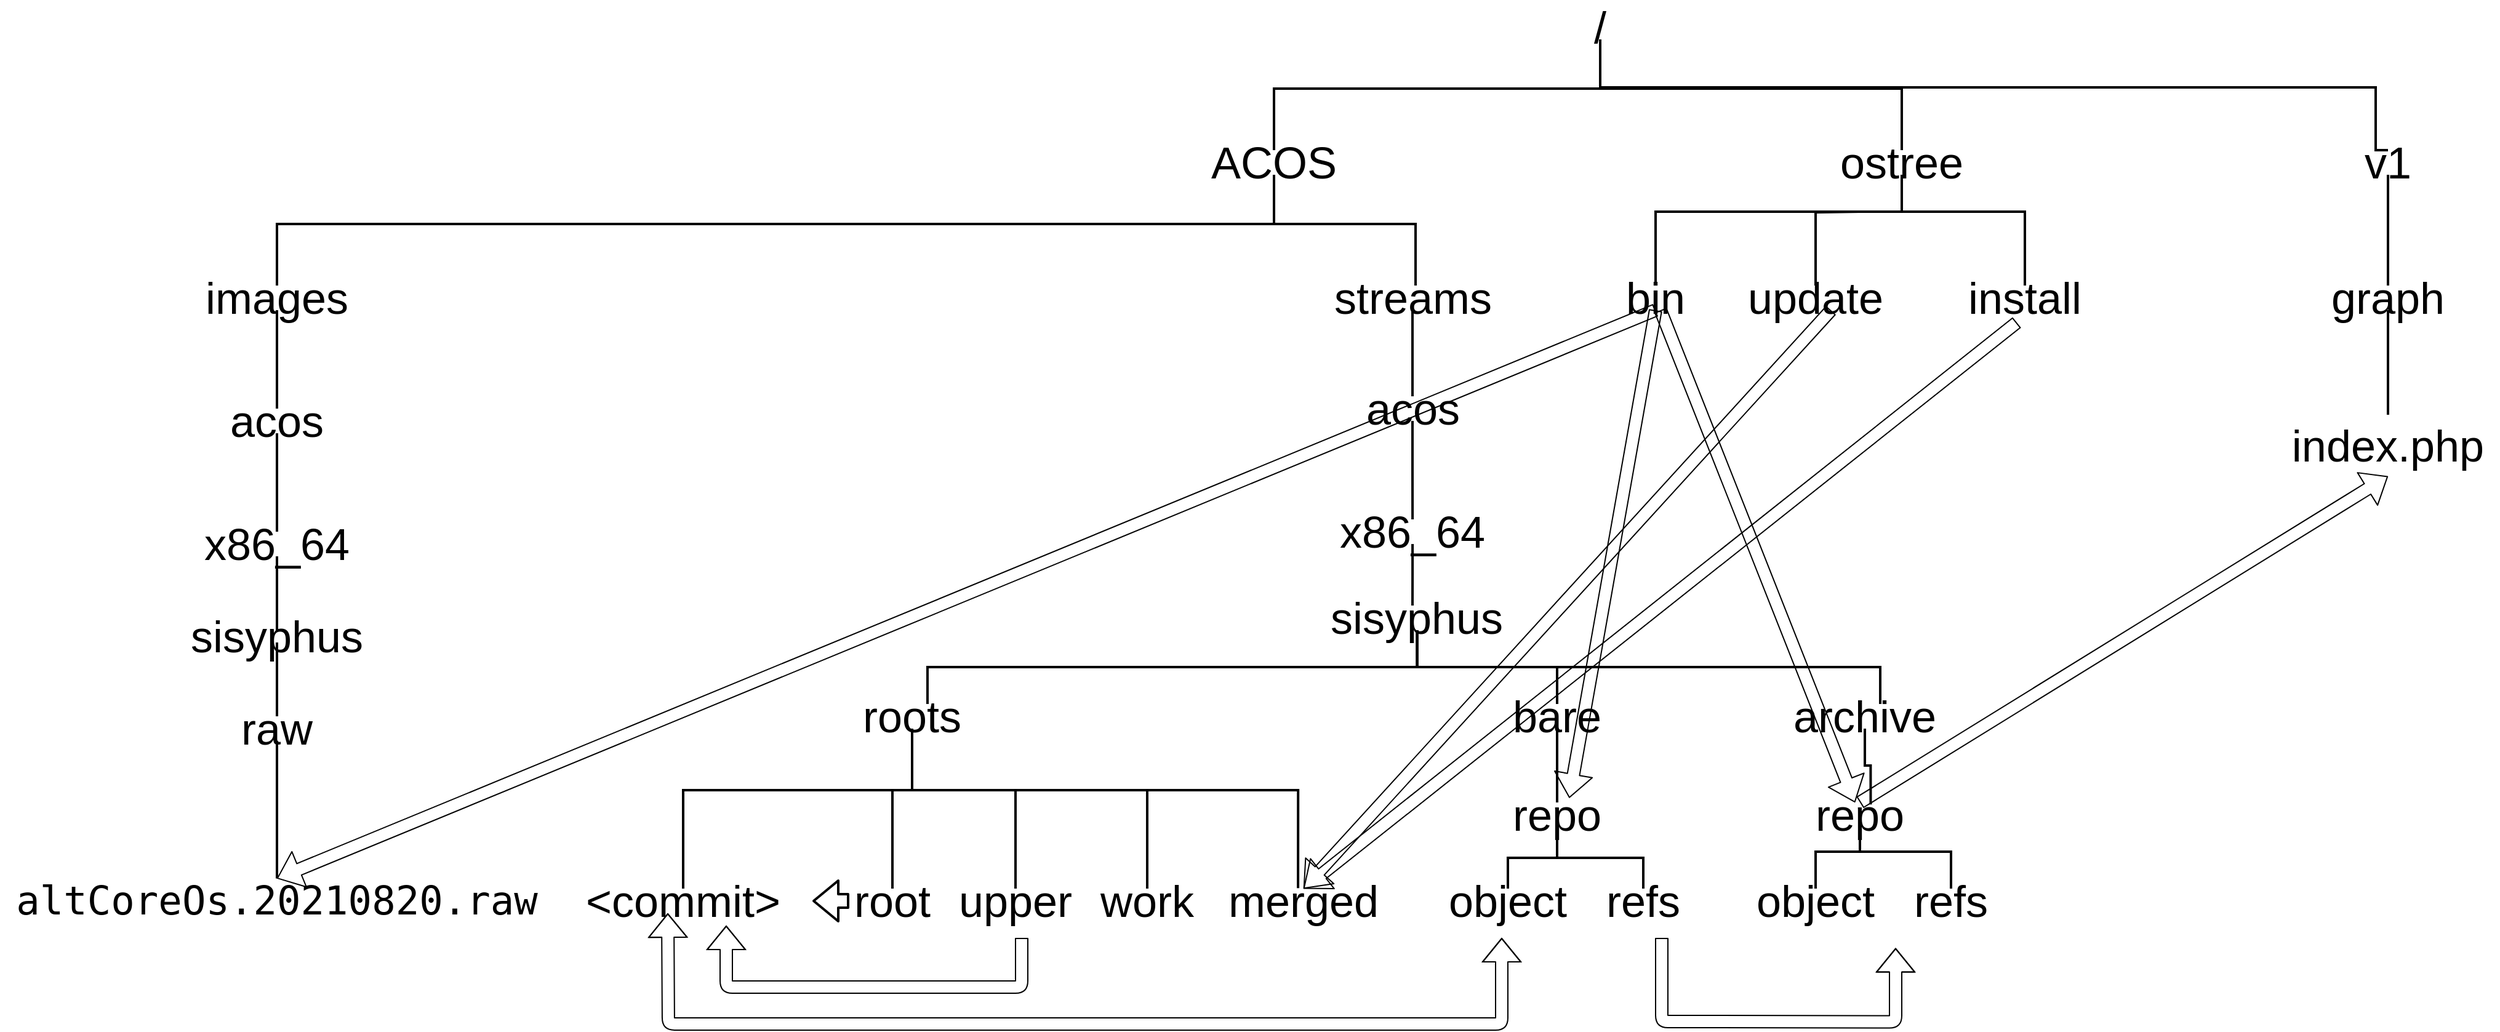 <mxfile version="13.6.2" type="device"><diagram id="TjwSUJZpdIzTSSilTaJ3" name="Page-1"><mxGraphModel dx="3671" dy="377" grid="1" gridSize="10" guides="1" tooltips="1" connect="1" arrows="1" fold="1" page="1" pageScale="1" pageWidth="827" pageHeight="1169" math="0" shadow="0"><root><mxCell id="0"/><mxCell id="1" parent="0"/><mxCell id="2EUhZd1DwOkogr_mi7t8-1" style="edgeStyle=orthogonalEdgeStyle;rounded=0;orthogonalLoop=1;jettySize=auto;html=1;endArrow=none;endFill=0;strokeWidth=2;" parent="1" source="2EUhZd1DwOkogr_mi7t8-3" target="2EUhZd1DwOkogr_mi7t8-6" edge="1"><mxGeometry relative="1" as="geometry"><Array as="points"><mxPoint x="1030" y="1370"/><mxPoint x="765" y="1370"/></Array></mxGeometry></mxCell><mxCell id="2EUhZd1DwOkogr_mi7t8-2" style="edgeStyle=orthogonalEdgeStyle;rounded=0;orthogonalLoop=1;jettySize=auto;html=1;exitX=0.5;exitY=1;exitDx=0;exitDy=0;entryX=0.5;entryY=0;entryDx=0;entryDy=0;endArrow=none;endFill=0;strokeWidth=2;" parent="1" source="2EUhZd1DwOkogr_mi7t8-3" target="2EUhZd1DwOkogr_mi7t8-8" edge="1"><mxGeometry relative="1" as="geometry"><Array as="points"><mxPoint x="1030" y="1369"/><mxPoint x="1660" y="1369"/></Array></mxGeometry></mxCell><mxCell id="2EUhZd1DwOkogr_mi7t8-83" style="edgeStyle=orthogonalEdgeStyle;rounded=0;orthogonalLoop=1;jettySize=auto;html=1;endArrow=none;endFill=0;strokeWidth=2;" parent="1" source="2EUhZd1DwOkogr_mi7t8-3" target="2EUhZd1DwOkogr_mi7t8-75" edge="1"><mxGeometry relative="1" as="geometry"><Array as="points"><mxPoint x="1030" y="1370"/><mxPoint x="1275" y="1370"/></Array></mxGeometry></mxCell><mxCell id="2EUhZd1DwOkogr_mi7t8-3" value="&lt;font style=&quot;font-size: 36px&quot;&gt;/&lt;/font&gt;" style="text;html=1;strokeColor=none;fillColor=none;align=center;verticalAlign=middle;whiteSpace=wrap;rounded=0;" parent="1" vertex="1"><mxGeometry x="1010" y="1310" width="40" height="20" as="geometry"/></mxCell><mxCell id="2EUhZd1DwOkogr_mi7t8-4" style="edgeStyle=orthogonalEdgeStyle;rounded=0;orthogonalLoop=1;jettySize=auto;html=1;exitX=0.5;exitY=1;exitDx=0;exitDy=0;entryX=0.5;entryY=0;entryDx=0;entryDy=0;endArrow=none;endFill=0;strokeWidth=2;" parent="1" source="2EUhZd1DwOkogr_mi7t8-6" target="2EUhZd1DwOkogr_mi7t8-12" edge="1"><mxGeometry relative="1" as="geometry"><Array as="points"><mxPoint x="765" y="1480"/><mxPoint x="-45" y="1480"/></Array></mxGeometry></mxCell><mxCell id="2EUhZd1DwOkogr_mi7t8-5" style="edgeStyle=orthogonalEdgeStyle;rounded=0;orthogonalLoop=1;jettySize=auto;html=1;exitX=0.5;exitY=1;exitDx=0;exitDy=0;endArrow=none;endFill=0;strokeWidth=2;" parent="1" source="2EUhZd1DwOkogr_mi7t8-6" target="2EUhZd1DwOkogr_mi7t8-23" edge="1"><mxGeometry relative="1" as="geometry"><Array as="points"><mxPoint x="765" y="1480"/><mxPoint x="880" y="1480"/></Array></mxGeometry></mxCell><mxCell id="2EUhZd1DwOkogr_mi7t8-6" value="&lt;font style=&quot;font-size: 36px&quot;&gt;ACOS&lt;/font&gt;" style="text;html=1;strokeColor=none;fillColor=none;align=center;verticalAlign=middle;whiteSpace=wrap;rounded=0;" parent="1" vertex="1"><mxGeometry x="740" y="1420" width="50" height="20" as="geometry"/></mxCell><mxCell id="2EUhZd1DwOkogr_mi7t8-7" style="edgeStyle=orthogonalEdgeStyle;rounded=0;orthogonalLoop=1;jettySize=auto;html=1;entryX=0.5;entryY=0;entryDx=0;entryDy=0;endArrow=none;endFill=0;strokeWidth=2;" parent="1" source="2EUhZd1DwOkogr_mi7t8-8" target="2EUhZd1DwOkogr_mi7t8-10" edge="1"><mxGeometry relative="1" as="geometry"/></mxCell><mxCell id="2EUhZd1DwOkogr_mi7t8-8" value="&lt;font style=&quot;font-size: 36px&quot;&gt;v1&lt;/font&gt;&lt;span style=&quot;color: rgba(0 , 0 , 0 , 0) ; font-family: monospace ; font-size: 0px&quot;&gt;%3CmxGraphModel%3E%3Croot%3E%3CmxCell%20id%3D%220%22%2F%3E%3CmxCell%20id%3D%221%22%20parent%3D%220%22%2F%3E%3CmxCell%20id%3D%222%22%20value%3D%22%26lt%3Bfont%20style%3D%26quot%3Bfont-size%3A%2036px%26quot%3B%26gt%3BACOS%26lt%3B%2Ffont%26gt%3B%22%20style%3D%22text%3Bhtml%3D1%3BstrokeColor%3Dnone%3BfillColor%3Dnone%3Balign%3Dcenter%3BverticalAlign%3Dmiddle%3BwhiteSpace%3Dwrap%3Brounded%3D0%3B%22%20vertex%3D%221%22%20parent%3D%221%22%3E%3CmxGeometry%20x%3D%22425%22%20y%3D%221380%22%20width%3D%2250%22%20height%3D%2220%22%20as%3D%22geometry%22%2F%3E%3C%2FmxCell%3E%3C%2Froot%3E%3C%2FmxGraphModel%3E&lt;/span&gt;" style="text;html=1;strokeColor=none;fillColor=none;align=center;verticalAlign=middle;whiteSpace=wrap;rounded=0;" parent="1" vertex="1"><mxGeometry x="1645" y="1420" width="50" height="20" as="geometry"/></mxCell><mxCell id="2EUhZd1DwOkogr_mi7t8-9" style="edgeStyle=orthogonalEdgeStyle;rounded=0;orthogonalLoop=1;jettySize=auto;html=1;endArrow=none;endFill=0;strokeWidth=2;" parent="1" source="2EUhZd1DwOkogr_mi7t8-10" target="2EUhZd1DwOkogr_mi7t8-18" edge="1"><mxGeometry relative="1" as="geometry"/></mxCell><mxCell id="2EUhZd1DwOkogr_mi7t8-10" value="&lt;span style=&quot;font-size: 36px&quot;&gt;graph&lt;/span&gt;" style="text;html=1;strokeColor=none;fillColor=none;align=center;verticalAlign=middle;whiteSpace=wrap;rounded=0;" parent="1" vertex="1"><mxGeometry x="1645" y="1530" width="50" height="20" as="geometry"/></mxCell><mxCell id="2EUhZd1DwOkogr_mi7t8-11" style="edgeStyle=orthogonalEdgeStyle;rounded=0;orthogonalLoop=1;jettySize=auto;html=1;exitX=0.5;exitY=1;exitDx=0;exitDy=0;entryX=0.5;entryY=0;entryDx=0;entryDy=0;endArrow=none;endFill=0;strokeWidth=2;" parent="1" source="2EUhZd1DwOkogr_mi7t8-28" target="2EUhZd1DwOkogr_mi7t8-25" edge="1"><mxGeometry relative="1" as="geometry"/></mxCell><mxCell id="2EUhZd1DwOkogr_mi7t8-12" value="&lt;font style=&quot;font-size: 36px&quot;&gt;images&lt;/font&gt;" style="text;html=1;strokeColor=none;fillColor=none;align=center;verticalAlign=middle;whiteSpace=wrap;rounded=0;" parent="1" vertex="1"><mxGeometry x="-70" y="1530" width="50" height="20" as="geometry"/></mxCell><mxCell id="2EUhZd1DwOkogr_mi7t8-58" style="edgeStyle=orthogonalEdgeStyle;rounded=0;orthogonalLoop=1;jettySize=auto;html=1;entryX=0.75;entryY=0;entryDx=0;entryDy=0;endArrow=none;endFill=0;strokeWidth=2;" parent="1" source="2EUhZd1DwOkogr_mi7t8-14" target="2EUhZd1DwOkogr_mi7t8-42" edge="1"><mxGeometry relative="1" as="geometry"><Array as="points"><mxPoint x="881" y="1840"/><mxPoint x="484" y="1840"/></Array></mxGeometry></mxCell><mxCell id="2EUhZd1DwOkogr_mi7t8-59" style="edgeStyle=orthogonalEdgeStyle;rounded=0;orthogonalLoop=1;jettySize=auto;html=1;entryX=0.5;entryY=0;entryDx=0;entryDy=0;endArrow=none;endFill=0;strokeWidth=2;" parent="1" source="2EUhZd1DwOkogr_mi7t8-14" target="2EUhZd1DwOkogr_mi7t8-41" edge="1"><mxGeometry relative="1" as="geometry"><Array as="points"><mxPoint x="881" y="1840"/><mxPoint x="995" y="1840"/></Array></mxGeometry></mxCell><mxCell id="2EUhZd1DwOkogr_mi7t8-60" style="edgeStyle=orthogonalEdgeStyle;rounded=0;orthogonalLoop=1;jettySize=auto;html=1;exitX=0.5;exitY=1;exitDx=0;exitDy=0;entryX=0.75;entryY=0;entryDx=0;entryDy=0;endArrow=none;endFill=0;strokeWidth=2;" parent="1" source="2EUhZd1DwOkogr_mi7t8-14" target="2EUhZd1DwOkogr_mi7t8-40" edge="1"><mxGeometry relative="1" as="geometry"/></mxCell><mxCell id="2EUhZd1DwOkogr_mi7t8-14" value="&lt;font style=&quot;font-size: 36px&quot;&gt;sisyphus&lt;/font&gt;" style="text;html=1;strokeColor=none;fillColor=none;align=center;verticalAlign=middle;whiteSpace=wrap;rounded=0;" parent="1" vertex="1"><mxGeometry x="856.25" y="1790" width="50" height="20" as="geometry"/></mxCell><mxCell id="2EUhZd1DwOkogr_mi7t8-57" style="edgeStyle=orthogonalEdgeStyle;rounded=0;orthogonalLoop=1;jettySize=auto;html=1;entryX=0.5;entryY=0;entryDx=0;entryDy=0;endArrow=none;endFill=0;strokeWidth=2;" parent="1" source="2EUhZd1DwOkogr_mi7t8-16" target="2EUhZd1DwOkogr_mi7t8-56" edge="1"><mxGeometry relative="1" as="geometry"/></mxCell><mxCell id="2EUhZd1DwOkogr_mi7t8-16" value="&lt;font style=&quot;font-size: 36px&quot;&gt;raw&lt;/font&gt;" style="text;html=1;strokeColor=none;fillColor=none;align=center;verticalAlign=middle;whiteSpace=wrap;rounded=0;" parent="1" vertex="1"><mxGeometry x="-70" y="1880" width="50" height="20" as="geometry"/></mxCell><mxCell id="2EUhZd1DwOkogr_mi7t8-73" style="edgeStyle=orthogonalEdgeStyle;rounded=0;orthogonalLoop=1;jettySize=auto;html=1;endArrow=none;endFill=0;strokeWidth=2;" parent="1" source="2EUhZd1DwOkogr_mi7t8-17" target="2EUhZd1DwOkogr_mi7t8-19" edge="1"><mxGeometry relative="1" as="geometry"><Array as="points"><mxPoint x="1241" y="1990"/><mxPoint x="1205" y="1990"/></Array></mxGeometry></mxCell><mxCell id="2EUhZd1DwOkogr_mi7t8-74" style="edgeStyle=orthogonalEdgeStyle;rounded=0;orthogonalLoop=1;jettySize=auto;html=1;endArrow=none;endFill=0;strokeWidth=2;" parent="1" source="2EUhZd1DwOkogr_mi7t8-17" target="2EUhZd1DwOkogr_mi7t8-20" edge="1"><mxGeometry relative="1" as="geometry"><Array as="points"><mxPoint x="1241" y="1990"/><mxPoint x="1315" y="1990"/></Array></mxGeometry></mxCell><mxCell id="2EUhZd1DwOkogr_mi7t8-17" value="&lt;font style=&quot;font-size: 36px&quot;&gt;repo&lt;/font&gt;" style="text;html=1;strokeColor=none;fillColor=none;align=center;verticalAlign=middle;whiteSpace=wrap;rounded=0;" parent="1" vertex="1"><mxGeometry x="1196" y="1950" width="90" height="20" as="geometry"/></mxCell><mxCell id="2EUhZd1DwOkogr_mi7t8-18" value="&lt;span style=&quot;font-size: 36px&quot;&gt;index.php&lt;/span&gt;" style="text;html=1;strokeColor=none;fillColor=none;align=center;verticalAlign=middle;whiteSpace=wrap;rounded=0;" parent="1" vertex="1"><mxGeometry x="1580" y="1635" width="180" height="50" as="geometry"/></mxCell><mxCell id="2EUhZd1DwOkogr_mi7t8-19" value="&lt;font style=&quot;font-size: 36px&quot;&gt;object&lt;/font&gt;" style="text;html=1;strokeColor=none;fillColor=none;align=center;verticalAlign=middle;whiteSpace=wrap;rounded=0;" parent="1" vertex="1"><mxGeometry x="1200" y="2020" width="10" height="20" as="geometry"/></mxCell><mxCell id="2EUhZd1DwOkogr_mi7t8-20" value="&lt;font style=&quot;font-size: 36px&quot;&gt;refs&lt;/font&gt;" style="text;html=1;strokeColor=none;fillColor=none;align=center;verticalAlign=middle;whiteSpace=wrap;rounded=0;" parent="1" vertex="1"><mxGeometry x="1290" y="2020" width="50" height="20" as="geometry"/></mxCell><mxCell id="2EUhZd1DwOkogr_mi7t8-21" value="" style="shape=flexArrow;endArrow=classic;startArrow=block;html=1;exitX=0.25;exitY=1;exitDx=0;exitDy=0;startFill=0;" parent="1" source="2EUhZd1DwOkogr_mi7t8-46" edge="1"><mxGeometry width="50" height="50" relative="1" as="geometry"><mxPoint x="940" y="1650" as="sourcePoint"/><mxPoint x="950" y="2060" as="targetPoint"/><Array as="points"><mxPoint x="273" y="2130"/><mxPoint x="950" y="2130"/></Array></mxGeometry></mxCell><mxCell id="2EUhZd1DwOkogr_mi7t8-22" style="edgeStyle=orthogonalEdgeStyle;rounded=0;orthogonalLoop=1;jettySize=auto;html=1;endArrow=none;endFill=0;strokeWidth=2;" parent="1" source="2EUhZd1DwOkogr_mi7t8-23" target="2EUhZd1DwOkogr_mi7t8-31" edge="1"><mxGeometry relative="1" as="geometry"/></mxCell><mxCell id="2EUhZd1DwOkogr_mi7t8-23" value="&lt;font style=&quot;font-size: 36px&quot;&gt;streams&lt;/font&gt;" style="text;html=1;strokeColor=none;fillColor=none;align=center;verticalAlign=middle;whiteSpace=wrap;rounded=0;" parent="1" vertex="1"><mxGeometry x="852.5" y="1530" width="50" height="20" as="geometry"/></mxCell><mxCell id="2EUhZd1DwOkogr_mi7t8-24" style="edgeStyle=orthogonalEdgeStyle;rounded=0;orthogonalLoop=1;jettySize=auto;html=1;entryX=0.5;entryY=0;entryDx=0;entryDy=0;endArrow=none;endFill=0;strokeWidth=2;" parent="1" source="2EUhZd1DwOkogr_mi7t8-25" target="2EUhZd1DwOkogr_mi7t8-16" edge="1"><mxGeometry relative="1" as="geometry"/></mxCell><mxCell id="2EUhZd1DwOkogr_mi7t8-25" value="&lt;font style=&quot;font-size: 36px&quot;&gt;sisyphus&lt;/font&gt;" style="text;html=1;strokeColor=none;fillColor=none;align=center;verticalAlign=middle;whiteSpace=wrap;rounded=0;" parent="1" vertex="1"><mxGeometry x="-70" y="1810" width="50" height="10" as="geometry"/></mxCell><mxCell id="2EUhZd1DwOkogr_mi7t8-26" value="&lt;font style=&quot;font-size: 36px&quot;&gt;acos&lt;/font&gt;" style="text;html=1;strokeColor=none;fillColor=none;align=center;verticalAlign=middle;whiteSpace=wrap;rounded=0;" parent="1" vertex="1"><mxGeometry x="-70" y="1630" width="50" height="20" as="geometry"/></mxCell><mxCell id="2EUhZd1DwOkogr_mi7t8-27" style="edgeStyle=orthogonalEdgeStyle;rounded=0;orthogonalLoop=1;jettySize=auto;html=1;exitX=0.5;exitY=1;exitDx=0;exitDy=0;entryX=0.5;entryY=0;entryDx=0;entryDy=0;endArrow=none;endFill=0;strokeWidth=2;" parent="1" source="2EUhZd1DwOkogr_mi7t8-12" target="2EUhZd1DwOkogr_mi7t8-26" edge="1"><mxGeometry relative="1" as="geometry"><mxPoint x="-45" y="1550" as="sourcePoint"/><mxPoint x="-45" y="2090" as="targetPoint"/></mxGeometry></mxCell><mxCell id="2EUhZd1DwOkogr_mi7t8-28" value="&lt;font style=&quot;font-size: 36px&quot;&gt;x86_64&lt;/font&gt;" style="text;html=1;strokeColor=none;fillColor=none;align=center;verticalAlign=middle;whiteSpace=wrap;rounded=0;" parent="1" vertex="1"><mxGeometry x="-70" y="1730" width="50" height="20" as="geometry"/></mxCell><mxCell id="2EUhZd1DwOkogr_mi7t8-29" style="edgeStyle=orthogonalEdgeStyle;rounded=0;orthogonalLoop=1;jettySize=auto;html=1;exitX=0.5;exitY=1;exitDx=0;exitDy=0;entryX=0.5;entryY=0;entryDx=0;entryDy=0;endArrow=none;endFill=0;strokeWidth=2;" parent="1" source="2EUhZd1DwOkogr_mi7t8-26" target="2EUhZd1DwOkogr_mi7t8-28" edge="1"><mxGeometry relative="1" as="geometry"><mxPoint x="-45" y="1650" as="sourcePoint"/><mxPoint x="-45" y="2090" as="targetPoint"/></mxGeometry></mxCell><mxCell id="2EUhZd1DwOkogr_mi7t8-30" style="edgeStyle=orthogonalEdgeStyle;rounded=0;orthogonalLoop=1;jettySize=auto;html=1;endArrow=none;endFill=0;strokeWidth=2;" parent="1" source="2EUhZd1DwOkogr_mi7t8-31" target="2EUhZd1DwOkogr_mi7t8-33" edge="1"><mxGeometry relative="1" as="geometry"/></mxCell><mxCell id="2EUhZd1DwOkogr_mi7t8-31" value="&lt;font style=&quot;font-size: 36px&quot;&gt;acos&lt;/font&gt;" style="text;html=1;strokeColor=none;fillColor=none;align=center;verticalAlign=middle;whiteSpace=wrap;rounded=0;" parent="1" vertex="1"><mxGeometry x="852.5" y="1620" width="50" height="20" as="geometry"/></mxCell><mxCell id="2EUhZd1DwOkogr_mi7t8-37" style="edgeStyle=orthogonalEdgeStyle;rounded=0;orthogonalLoop=1;jettySize=auto;html=1;entryX=0.425;entryY=0;entryDx=0;entryDy=0;entryPerimeter=0;strokeWidth=2;endArrow=none;endFill=0;" parent="1" source="2EUhZd1DwOkogr_mi7t8-33" target="2EUhZd1DwOkogr_mi7t8-14" edge="1"><mxGeometry relative="1" as="geometry"/></mxCell><mxCell id="2EUhZd1DwOkogr_mi7t8-33" value="&lt;font style=&quot;font-size: 36px&quot;&gt;x86_64&lt;/font&gt;" style="text;html=1;strokeColor=none;fillColor=none;align=center;verticalAlign=middle;whiteSpace=wrap;rounded=0;" parent="1" vertex="1"><mxGeometry x="856.25" y="1720" width="42.5" height="20" as="geometry"/></mxCell><mxCell id="2EUhZd1DwOkogr_mi7t8-70" style="edgeStyle=orthogonalEdgeStyle;rounded=0;orthogonalLoop=1;jettySize=auto;html=1;entryX=0.597;entryY=0.079;entryDx=0;entryDy=0;entryPerimeter=0;endArrow=none;endFill=0;strokeWidth=2;" parent="1" source="2EUhZd1DwOkogr_mi7t8-40" target="2EUhZd1DwOkogr_mi7t8-17" edge="1"><mxGeometry relative="1" as="geometry"/></mxCell><mxCell id="2EUhZd1DwOkogr_mi7t8-40" value="&lt;font style=&quot;font-size: 36px&quot;&gt;archive&lt;/font&gt;" style="text;html=1;strokeColor=none;fillColor=none;align=center;verticalAlign=middle;whiteSpace=wrap;rounded=0;" parent="1" vertex="1"><mxGeometry x="1220" y="1870" width="50" height="20" as="geometry"/></mxCell><mxCell id="2EUhZd1DwOkogr_mi7t8-67" style="edgeStyle=orthogonalEdgeStyle;rounded=0;orthogonalLoop=1;jettySize=auto;html=1;endArrow=none;endFill=0;strokeWidth=2;" parent="1" source="2EUhZd1DwOkogr_mi7t8-41" target="2EUhZd1DwOkogr_mi7t8-43" edge="1"><mxGeometry relative="1" as="geometry"/></mxCell><mxCell id="2EUhZd1DwOkogr_mi7t8-41" value="&lt;font style=&quot;font-size: 36px&quot;&gt;bare&lt;/font&gt;" style="text;html=1;strokeColor=none;fillColor=none;align=center;verticalAlign=middle;whiteSpace=wrap;rounded=0;" parent="1" vertex="1"><mxGeometry x="970" y="1870" width="50" height="20" as="geometry"/></mxCell><mxCell id="2EUhZd1DwOkogr_mi7t8-62" style="edgeStyle=orthogonalEdgeStyle;rounded=0;orthogonalLoop=1;jettySize=auto;html=1;endArrow=none;endFill=0;strokeWidth=2;" parent="1" source="2EUhZd1DwOkogr_mi7t8-42" target="2EUhZd1DwOkogr_mi7t8-46" edge="1"><mxGeometry relative="1" as="geometry"><Array as="points"><mxPoint x="471" y="1940"/><mxPoint x="285" y="1940"/></Array></mxGeometry></mxCell><mxCell id="2EUhZd1DwOkogr_mi7t8-63" style="edgeStyle=orthogonalEdgeStyle;rounded=0;orthogonalLoop=1;jettySize=auto;html=1;entryX=0.411;entryY=-0.021;entryDx=0;entryDy=0;entryPerimeter=0;endArrow=none;endFill=0;strokeWidth=2;" parent="1" source="2EUhZd1DwOkogr_mi7t8-42" target="2EUhZd1DwOkogr_mi7t8-53" edge="1"><mxGeometry relative="1" as="geometry"><Array as="points"><mxPoint x="471" y="1940"/><mxPoint x="785" y="1940"/></Array></mxGeometry></mxCell><mxCell id="2EUhZd1DwOkogr_mi7t8-64" style="edgeStyle=orthogonalEdgeStyle;rounded=0;orthogonalLoop=1;jettySize=auto;html=1;endArrow=none;endFill=0;strokeWidth=2;" parent="1" source="2EUhZd1DwOkogr_mi7t8-50" target="2EUhZd1DwOkogr_mi7t8-51" edge="1"><mxGeometry relative="1" as="geometry"><Array as="points"><mxPoint x="555" y="1940"/><mxPoint x="662" y="1940"/></Array></mxGeometry></mxCell><mxCell id="2EUhZd1DwOkogr_mi7t8-65" style="edgeStyle=orthogonalEdgeStyle;rounded=0;orthogonalLoop=1;jettySize=auto;html=1;endArrow=none;endFill=0;strokeWidth=2;" parent="1" source="2EUhZd1DwOkogr_mi7t8-42" target="2EUhZd1DwOkogr_mi7t8-49" edge="1"><mxGeometry relative="1" as="geometry"><Array as="points"><mxPoint x="471" y="1940"/><mxPoint x="455" y="1940"/></Array></mxGeometry></mxCell><mxCell id="2EUhZd1DwOkogr_mi7t8-42" value="&lt;font style=&quot;font-size: 36px&quot;&gt;roots&lt;/font&gt;" style="text;html=1;strokeColor=none;fillColor=none;align=center;verticalAlign=middle;whiteSpace=wrap;rounded=0;" parent="1" vertex="1"><mxGeometry x="446" y="1870" width="50" height="20" as="geometry"/></mxCell><mxCell id="2EUhZd1DwOkogr_mi7t8-71" style="edgeStyle=orthogonalEdgeStyle;rounded=0;orthogonalLoop=1;jettySize=auto;html=1;endArrow=none;endFill=0;strokeWidth=2;" parent="1" source="2EUhZd1DwOkogr_mi7t8-43" target="2EUhZd1DwOkogr_mi7t8-44" edge="1"><mxGeometry relative="1" as="geometry"/></mxCell><mxCell id="2EUhZd1DwOkogr_mi7t8-72" style="edgeStyle=orthogonalEdgeStyle;rounded=0;orthogonalLoop=1;jettySize=auto;html=1;endArrow=none;endFill=0;strokeWidth=2;" parent="1" source="2EUhZd1DwOkogr_mi7t8-43" target="2EUhZd1DwOkogr_mi7t8-45" edge="1"><mxGeometry relative="1" as="geometry"/></mxCell><mxCell id="2EUhZd1DwOkogr_mi7t8-43" value="&lt;font style=&quot;font-size: 36px&quot;&gt;repo&lt;/font&gt;" style="text;html=1;strokeColor=none;fillColor=none;align=center;verticalAlign=middle;whiteSpace=wrap;rounded=0;" parent="1" vertex="1"><mxGeometry x="950" y="1950" width="90" height="20" as="geometry"/></mxCell><mxCell id="2EUhZd1DwOkogr_mi7t8-44" value="&lt;font style=&quot;font-size: 36px&quot;&gt;object&lt;/font&gt;" style="text;html=1;strokeColor=none;fillColor=none;align=center;verticalAlign=middle;whiteSpace=wrap;rounded=0;" parent="1" vertex="1"><mxGeometry x="950" y="2020" width="10" height="20" as="geometry"/></mxCell><mxCell id="2EUhZd1DwOkogr_mi7t8-45" value="&lt;font style=&quot;font-size: 36px&quot;&gt;refs&lt;/font&gt;" style="text;html=1;strokeColor=none;fillColor=none;align=center;verticalAlign=middle;whiteSpace=wrap;rounded=0;" parent="1" vertex="1"><mxGeometry x="1040" y="2020" width="50" height="20" as="geometry"/></mxCell><mxCell id="2EUhZd1DwOkogr_mi7t8-46" value="&lt;span style=&quot;font-size: 36px&quot;&gt;&amp;lt;commit&amp;gt;&lt;/span&gt;" style="text;html=1;strokeColor=none;fillColor=none;align=center;verticalAlign=middle;whiteSpace=wrap;rounded=0;" parent="1" vertex="1"><mxGeometry x="260" y="2020" width="50" height="20" as="geometry"/></mxCell><mxCell id="2EUhZd1DwOkogr_mi7t8-49" value="&lt;font style=&quot;font-size: 36px&quot;&gt;root&lt;/font&gt;" style="text;html=1;strokeColor=none;fillColor=none;align=center;verticalAlign=middle;whiteSpace=wrap;rounded=0;" parent="1" vertex="1"><mxGeometry x="430" y="2020" width="50" height="20" as="geometry"/></mxCell><mxCell id="2EUhZd1DwOkogr_mi7t8-50" value="&lt;font style=&quot;font-size: 36px&quot;&gt;upper&lt;/font&gt;" style="text;html=1;strokeColor=none;fillColor=none;align=center;verticalAlign=middle;whiteSpace=wrap;rounded=0;" parent="1" vertex="1"><mxGeometry x="530" y="2020" width="50" height="20" as="geometry"/></mxCell><mxCell id="2EUhZd1DwOkogr_mi7t8-51" value="&lt;font style=&quot;font-size: 36px&quot;&gt;work&lt;/font&gt;" style="text;html=1;strokeColor=none;fillColor=none;align=center;verticalAlign=middle;whiteSpace=wrap;rounded=0;" parent="1" vertex="1"><mxGeometry x="637" y="2020" width="50" height="20" as="geometry"/></mxCell><mxCell id="2EUhZd1DwOkogr_mi7t8-53" value="&lt;span style=&quot;font-size: 36px&quot;&gt;merged&lt;/span&gt;" style="text;html=1;strokeColor=none;fillColor=none;align=center;verticalAlign=middle;whiteSpace=wrap;rounded=0;" parent="1" vertex="1"><mxGeometry x="764" y="2020" width="50" height="20" as="geometry"/></mxCell><mxCell id="2EUhZd1DwOkogr_mi7t8-56" value="&lt;span style=&quot;font-family: monospace&quot;&gt;&lt;span style=&quot;background-color: rgb(255 , 255 , 255)&quot;&gt;&lt;font style=&quot;font-size: 32px&quot;&gt;altCoreOs.20210820.raw&lt;/font&gt;&lt;/span&gt;&lt;br&gt;&lt;/span&gt;" style="text;html=1;strokeColor=none;fillColor=none;align=center;verticalAlign=middle;whiteSpace=wrap;rounded=0;" parent="1" vertex="1"><mxGeometry x="-270" y="2011.75" width="450" height="36.5" as="geometry"/></mxCell><mxCell id="2EUhZd1DwOkogr_mi7t8-61" value="" style="shape=flexArrow;endArrow=classic;html=1;strokeWidth=2;" parent="1" edge="1"><mxGeometry width="50" height="50" relative="1" as="geometry"><mxPoint x="420" y="2030" as="sourcePoint"/><mxPoint x="390" y="2030" as="targetPoint"/></mxGeometry></mxCell><mxCell id="2EUhZd1DwOkogr_mi7t8-80" style="edgeStyle=orthogonalEdgeStyle;rounded=0;orthogonalLoop=1;jettySize=auto;html=1;entryX=0.5;entryY=0;entryDx=0;entryDy=0;endArrow=none;endFill=0;strokeWidth=2;" parent="1" source="2EUhZd1DwOkogr_mi7t8-75" target="2EUhZd1DwOkogr_mi7t8-77" edge="1"><mxGeometry relative="1" as="geometry"><Array as="points"><mxPoint x="1275" y="1470"/><mxPoint x="1075" y="1470"/></Array></mxGeometry></mxCell><mxCell id="2EUhZd1DwOkogr_mi7t8-81" style="edgeStyle=orthogonalEdgeStyle;rounded=0;orthogonalLoop=1;jettySize=auto;html=1;entryX=0.5;entryY=0;entryDx=0;entryDy=0;endArrow=none;endFill=0;strokeWidth=2;" parent="1" target="2EUhZd1DwOkogr_mi7t8-78" edge="1"><mxGeometry relative="1" as="geometry"><mxPoint x="1240" y="1470" as="sourcePoint"/></mxGeometry></mxCell><mxCell id="2EUhZd1DwOkogr_mi7t8-82" style="edgeStyle=orthogonalEdgeStyle;rounded=0;orthogonalLoop=1;jettySize=auto;html=1;endArrow=none;endFill=0;strokeWidth=2;" parent="1" source="2EUhZd1DwOkogr_mi7t8-75" target="2EUhZd1DwOkogr_mi7t8-79" edge="1"><mxGeometry relative="1" as="geometry"><Array as="points"><mxPoint x="1275" y="1470"/><mxPoint x="1375" y="1470"/></Array></mxGeometry></mxCell><mxCell id="2EUhZd1DwOkogr_mi7t8-75" value="&lt;span style=&quot;font-size: 36px&quot;&gt;ostree&lt;/span&gt;" style="text;html=1;strokeColor=none;fillColor=none;align=center;verticalAlign=middle;whiteSpace=wrap;rounded=0;" parent="1" vertex="1"><mxGeometry x="1250" y="1420" width="50" height="20" as="geometry"/></mxCell><mxCell id="2EUhZd1DwOkogr_mi7t8-77" value="&lt;span style=&quot;font-size: 36px&quot;&gt;bin&lt;/span&gt;" style="text;html=1;strokeColor=none;fillColor=none;align=center;verticalAlign=middle;whiteSpace=wrap;rounded=0;" parent="1" vertex="1"><mxGeometry x="1050" y="1530" width="50" height="20" as="geometry"/></mxCell><mxCell id="2EUhZd1DwOkogr_mi7t8-78" value="&lt;span style=&quot;font-size: 36px&quot;&gt;update&lt;/span&gt;" style="text;html=1;strokeColor=none;fillColor=none;align=center;verticalAlign=middle;whiteSpace=wrap;rounded=0;" parent="1" vertex="1"><mxGeometry x="1180" y="1530" width="50" height="20" as="geometry"/></mxCell><mxCell id="2EUhZd1DwOkogr_mi7t8-79" value="&lt;span style=&quot;font-size: 36px&quot;&gt;install&lt;/span&gt;" style="text;html=1;strokeColor=none;fillColor=none;align=center;verticalAlign=middle;whiteSpace=wrap;rounded=0;" parent="1" vertex="1"><mxGeometry x="1350" y="1530" width="50" height="20" as="geometry"/></mxCell><mxCell id="i_RulCtUMJugqj7itpLy-4" value="" style="shape=flexArrow;endArrow=classic;startArrow=none;html=1;startFill=0;" parent="1" edge="1"><mxGeometry width="50" height="50" relative="1" as="geometry"><mxPoint x="1080" y="2060" as="sourcePoint"/><mxPoint x="1270.0" y="2068.25" as="targetPoint"/><Array as="points"><mxPoint x="1080" y="2128"/><mxPoint x="1270" y="2128.25"/></Array></mxGeometry></mxCell><mxCell id="i_RulCtUMJugqj7itpLy-6" value="" style="shape=flexArrow;endArrow=classic;html=1;" parent="1" edge="1"><mxGeometry width="50" height="50" relative="1" as="geometry"><mxPoint x="560" y="2060" as="sourcePoint"/><mxPoint x="320" y="2050" as="targetPoint"/><Array as="points"><mxPoint x="560" y="2100"/><mxPoint x="320" y="2100"/></Array></mxGeometry></mxCell><mxCell id="i_RulCtUMJugqj7itpLy-7" value="" style="shape=flexArrow;endArrow=classic;html=1;entryX=0.5;entryY=1;entryDx=0;entryDy=0;exitX=0.5;exitY=0;exitDx=0;exitDy=0;" parent="1" source="2EUhZd1DwOkogr_mi7t8-17" target="2EUhZd1DwOkogr_mi7t8-18" edge="1"><mxGeometry width="50" height="50" relative="1" as="geometry"><mxPoint x="920" y="1900" as="sourcePoint"/><mxPoint x="970" y="1850" as="targetPoint"/></mxGeometry></mxCell><mxCell id="i_RulCtUMJugqj7itpLy-8" value="" style="shape=flexArrow;endArrow=classic;html=1;exitX=0.75;exitY=1;exitDx=0;exitDy=0;entryX=0.5;entryY=0;entryDx=0;entryDy=0;" parent="1" source="2EUhZd1DwOkogr_mi7t8-78" target="2EUhZd1DwOkogr_mi7t8-53" edge="1"><mxGeometry width="50" height="50" relative="1" as="geometry"><mxPoint x="920" y="1900" as="sourcePoint"/><mxPoint x="970" y="1850" as="targetPoint"/></mxGeometry></mxCell><mxCell id="i_RulCtUMJugqj7itpLy-9" value="" style="shape=flexArrow;endArrow=classic;html=1;exitX=0.75;exitY=1;exitDx=0;exitDy=0;entryX=0.5;entryY=0;entryDx=0;entryDy=0;" parent="1" target="2EUhZd1DwOkogr_mi7t8-53" edge="1"><mxGeometry width="50" height="50" relative="1" as="geometry"><mxPoint x="1368.5" y="1560" as="sourcePoint"/><mxPoint x="940.0" y="2030" as="targetPoint"/></mxGeometry></mxCell><mxCell id="FK3dlSn39Y52IZYCz6id-1" value="" style="shape=flexArrow;endArrow=classic;html=1;entryX=0.5;entryY=0;entryDx=0;entryDy=0;" edge="1" parent="1" target="2EUhZd1DwOkogr_mi7t8-56"><mxGeometry width="50" height="50" relative="1" as="geometry"><mxPoint x="1075" y="1550" as="sourcePoint"/><mxPoint x="660" y="1710" as="targetPoint"/></mxGeometry></mxCell><mxCell id="FK3dlSn39Y52IZYCz6id-2" value="" style="shape=flexArrow;endArrow=classic;html=1;entryX=0.61;entryY=-0.179;entryDx=0;entryDy=0;entryPerimeter=0;exitX=0.5;exitY=1;exitDx=0;exitDy=0;" edge="1" parent="1" source="2EUhZd1DwOkogr_mi7t8-77" target="2EUhZd1DwOkogr_mi7t8-43"><mxGeometry width="50" height="50" relative="1" as="geometry"><mxPoint x="1060" y="1550" as="sourcePoint"/><mxPoint x="660" y="1710" as="targetPoint"/></mxGeometry></mxCell><mxCell id="FK3dlSn39Y52IZYCz6id-3" value="" style="shape=flexArrow;endArrow=classic;html=1;" edge="1" parent="1" source="2EUhZd1DwOkogr_mi7t8-77" target="2EUhZd1DwOkogr_mi7t8-17"><mxGeometry width="50" height="50" relative="1" as="geometry"><mxPoint x="1070" y="1560" as="sourcePoint"/><mxPoint x="1014.9" y="1956.42" as="targetPoint"/></mxGeometry></mxCell></root></mxGraphModel></diagram></mxfile>